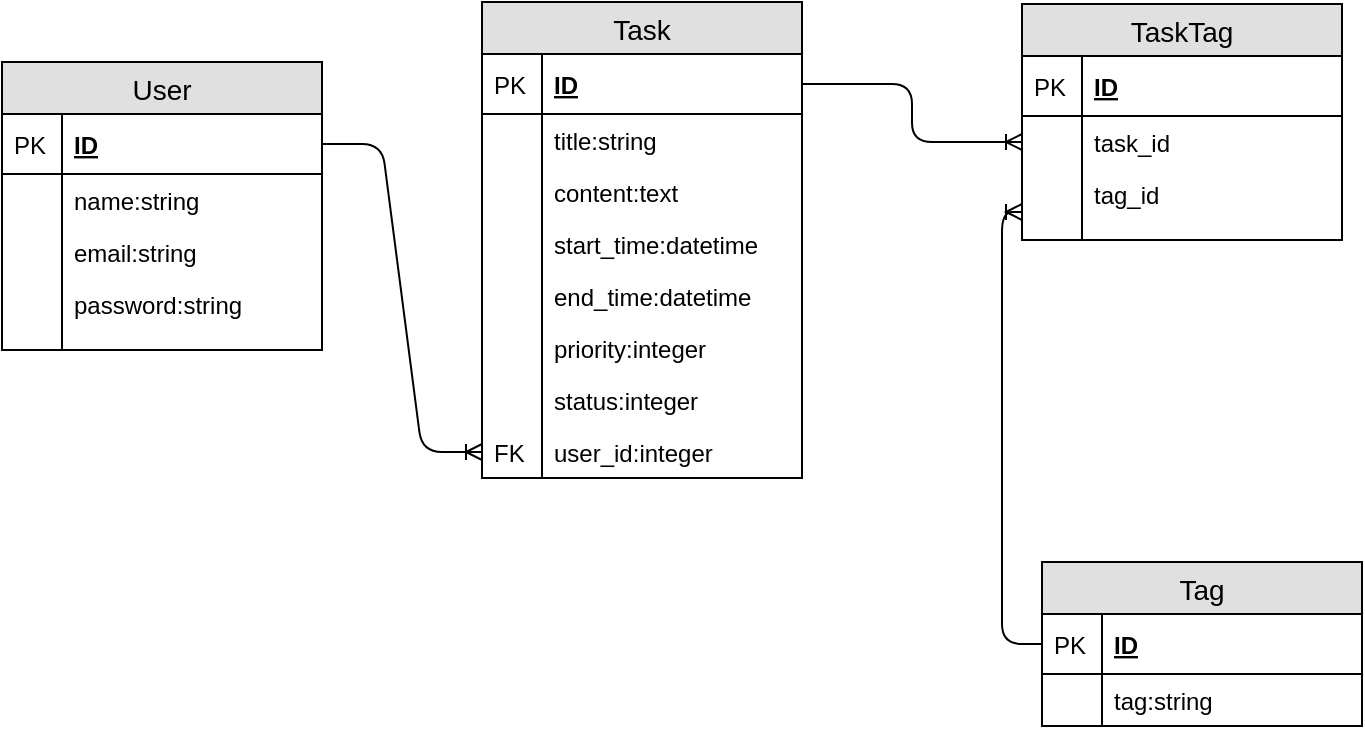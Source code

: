 <mxfile version="12.1.9" type="device" pages="1"><diagram id="aOVvzq5qp5eBj1iergTK" name="Page-1"><mxGraphModel dx="932" dy="599" grid="1" gridSize="10" guides="1" tooltips="1" connect="1" arrows="1" fold="1" page="1" pageScale="1" pageWidth="827" pageHeight="1169" math="0" shadow="0"><root><mxCell id="0"/><mxCell id="1" parent="0"/><mxCell id="_iZGZ4ScqNsXp43oCq3--1" value="User" style="swimlane;fontStyle=0;childLayout=stackLayout;horizontal=1;startSize=26;fillColor=#e0e0e0;horizontalStack=0;resizeParent=1;resizeParentMax=0;resizeLast=0;collapsible=1;marginBottom=0;swimlaneFillColor=#ffffff;align=center;fontSize=14;" vertex="1" parent="1"><mxGeometry x="20" y="90" width="160" height="144" as="geometry"/></mxCell><mxCell id="_iZGZ4ScqNsXp43oCq3--2" value="ID" style="shape=partialRectangle;top=0;left=0;right=0;bottom=1;align=left;verticalAlign=middle;fillColor=none;spacingLeft=34;spacingRight=4;overflow=hidden;rotatable=0;points=[[0,0.5],[1,0.5]];portConstraint=eastwest;dropTarget=0;fontStyle=5;fontSize=12;" vertex="1" parent="_iZGZ4ScqNsXp43oCq3--1"><mxGeometry y="26" width="160" height="30" as="geometry"/></mxCell><mxCell id="_iZGZ4ScqNsXp43oCq3--3" value="PK" style="shape=partialRectangle;top=0;left=0;bottom=0;fillColor=none;align=left;verticalAlign=middle;spacingLeft=4;spacingRight=4;overflow=hidden;rotatable=0;points=[];portConstraint=eastwest;part=1;fontSize=12;" vertex="1" connectable="0" parent="_iZGZ4ScqNsXp43oCq3--2"><mxGeometry width="30" height="30" as="geometry"/></mxCell><mxCell id="_iZGZ4ScqNsXp43oCq3--4" value="name:string" style="shape=partialRectangle;top=0;left=0;right=0;bottom=0;align=left;verticalAlign=top;fillColor=none;spacingLeft=34;spacingRight=4;overflow=hidden;rotatable=0;points=[[0,0.5],[1,0.5]];portConstraint=eastwest;dropTarget=0;fontSize=12;" vertex="1" parent="_iZGZ4ScqNsXp43oCq3--1"><mxGeometry y="56" width="160" height="26" as="geometry"/></mxCell><mxCell id="_iZGZ4ScqNsXp43oCq3--5" value="" style="shape=partialRectangle;top=0;left=0;bottom=0;fillColor=none;align=left;verticalAlign=top;spacingLeft=4;spacingRight=4;overflow=hidden;rotatable=0;points=[];portConstraint=eastwest;part=1;fontSize=12;" vertex="1" connectable="0" parent="_iZGZ4ScqNsXp43oCq3--4"><mxGeometry width="30" height="26" as="geometry"/></mxCell><mxCell id="_iZGZ4ScqNsXp43oCq3--6" value="email:string" style="shape=partialRectangle;top=0;left=0;right=0;bottom=0;align=left;verticalAlign=top;fillColor=none;spacingLeft=34;spacingRight=4;overflow=hidden;rotatable=0;points=[[0,0.5],[1,0.5]];portConstraint=eastwest;dropTarget=0;fontSize=12;" vertex="1" parent="_iZGZ4ScqNsXp43oCq3--1"><mxGeometry y="82" width="160" height="26" as="geometry"/></mxCell><mxCell id="_iZGZ4ScqNsXp43oCq3--7" value="" style="shape=partialRectangle;top=0;left=0;bottom=0;fillColor=none;align=left;verticalAlign=top;spacingLeft=4;spacingRight=4;overflow=hidden;rotatable=0;points=[];portConstraint=eastwest;part=1;fontSize=12;" vertex="1" connectable="0" parent="_iZGZ4ScqNsXp43oCq3--6"><mxGeometry width="30" height="26" as="geometry"/></mxCell><mxCell id="_iZGZ4ScqNsXp43oCq3--8" value="password:string" style="shape=partialRectangle;top=0;left=0;right=0;bottom=0;align=left;verticalAlign=top;fillColor=none;spacingLeft=34;spacingRight=4;overflow=hidden;rotatable=0;points=[[0,0.5],[1,0.5]];portConstraint=eastwest;dropTarget=0;fontSize=12;" vertex="1" parent="_iZGZ4ScqNsXp43oCq3--1"><mxGeometry y="108" width="160" height="26" as="geometry"/></mxCell><mxCell id="_iZGZ4ScqNsXp43oCq3--9" value="" style="shape=partialRectangle;top=0;left=0;bottom=0;fillColor=none;align=left;verticalAlign=top;spacingLeft=4;spacingRight=4;overflow=hidden;rotatable=0;points=[];portConstraint=eastwest;part=1;fontSize=12;" vertex="1" connectable="0" parent="_iZGZ4ScqNsXp43oCq3--8"><mxGeometry width="30" height="26" as="geometry"/></mxCell><mxCell id="_iZGZ4ScqNsXp43oCq3--10" value="" style="shape=partialRectangle;top=0;left=0;right=0;bottom=0;align=left;verticalAlign=top;fillColor=none;spacingLeft=34;spacingRight=4;overflow=hidden;rotatable=0;points=[[0,0.5],[1,0.5]];portConstraint=eastwest;dropTarget=0;fontSize=12;" vertex="1" parent="_iZGZ4ScqNsXp43oCq3--1"><mxGeometry y="134" width="160" height="10" as="geometry"/></mxCell><mxCell id="_iZGZ4ScqNsXp43oCq3--11" value="" style="shape=partialRectangle;top=0;left=0;bottom=0;fillColor=none;align=left;verticalAlign=top;spacingLeft=4;spacingRight=4;overflow=hidden;rotatable=0;points=[];portConstraint=eastwest;part=1;fontSize=12;" vertex="1" connectable="0" parent="_iZGZ4ScqNsXp43oCq3--10"><mxGeometry width="30" height="10" as="geometry"/></mxCell><mxCell id="_iZGZ4ScqNsXp43oCq3--12" value="Task" style="swimlane;fontStyle=0;childLayout=stackLayout;horizontal=1;startSize=26;fillColor=#e0e0e0;horizontalStack=0;resizeParent=1;resizeParentMax=0;resizeLast=0;collapsible=1;marginBottom=0;swimlaneFillColor=#ffffff;align=center;fontSize=14;" vertex="1" parent="1"><mxGeometry x="260" y="60" width="160" height="238" as="geometry"/></mxCell><mxCell id="_iZGZ4ScqNsXp43oCq3--13" value="ID" style="shape=partialRectangle;top=0;left=0;right=0;bottom=1;align=left;verticalAlign=middle;fillColor=none;spacingLeft=34;spacingRight=4;overflow=hidden;rotatable=0;points=[[0,0.5],[1,0.5]];portConstraint=eastwest;dropTarget=0;fontStyle=5;fontSize=12;" vertex="1" parent="_iZGZ4ScqNsXp43oCq3--12"><mxGeometry y="26" width="160" height="30" as="geometry"/></mxCell><mxCell id="_iZGZ4ScqNsXp43oCq3--14" value="PK" style="shape=partialRectangle;top=0;left=0;bottom=0;fillColor=none;align=left;verticalAlign=middle;spacingLeft=4;spacingRight=4;overflow=hidden;rotatable=0;points=[];portConstraint=eastwest;part=1;fontSize=12;" vertex="1" connectable="0" parent="_iZGZ4ScqNsXp43oCq3--13"><mxGeometry width="30" height="30" as="geometry"/></mxCell><mxCell id="_iZGZ4ScqNsXp43oCq3--15" value="title:string" style="shape=partialRectangle;top=0;left=0;right=0;bottom=0;align=left;verticalAlign=top;fillColor=none;spacingLeft=34;spacingRight=4;overflow=hidden;rotatable=0;points=[[0,0.5],[1,0.5]];portConstraint=eastwest;dropTarget=0;fontSize=12;" vertex="1" parent="_iZGZ4ScqNsXp43oCq3--12"><mxGeometry y="56" width="160" height="26" as="geometry"/></mxCell><mxCell id="_iZGZ4ScqNsXp43oCq3--16" value="" style="shape=partialRectangle;top=0;left=0;bottom=0;fillColor=none;align=left;verticalAlign=top;spacingLeft=4;spacingRight=4;overflow=hidden;rotatable=0;points=[];portConstraint=eastwest;part=1;fontSize=12;" vertex="1" connectable="0" parent="_iZGZ4ScqNsXp43oCq3--15"><mxGeometry width="30" height="26" as="geometry"/></mxCell><mxCell id="_iZGZ4ScqNsXp43oCq3--17" value="content:text" style="shape=partialRectangle;top=0;left=0;right=0;bottom=0;align=left;verticalAlign=top;fillColor=none;spacingLeft=34;spacingRight=4;overflow=hidden;rotatable=0;points=[[0,0.5],[1,0.5]];portConstraint=eastwest;dropTarget=0;fontSize=12;" vertex="1" parent="_iZGZ4ScqNsXp43oCq3--12"><mxGeometry y="82" width="160" height="26" as="geometry"/></mxCell><mxCell id="_iZGZ4ScqNsXp43oCq3--18" value="" style="shape=partialRectangle;top=0;left=0;bottom=0;fillColor=none;align=left;verticalAlign=top;spacingLeft=4;spacingRight=4;overflow=hidden;rotatable=0;points=[];portConstraint=eastwest;part=1;fontSize=12;" vertex="1" connectable="0" parent="_iZGZ4ScqNsXp43oCq3--17"><mxGeometry width="30" height="26" as="geometry"/></mxCell><mxCell id="_iZGZ4ScqNsXp43oCq3--19" value="start_time:datetime" style="shape=partialRectangle;top=0;left=0;right=0;bottom=0;align=left;verticalAlign=top;fillColor=none;spacingLeft=34;spacingRight=4;overflow=hidden;rotatable=0;points=[[0,0.5],[1,0.5]];portConstraint=eastwest;dropTarget=0;fontSize=12;" vertex="1" parent="_iZGZ4ScqNsXp43oCq3--12"><mxGeometry y="108" width="160" height="26" as="geometry"/></mxCell><mxCell id="_iZGZ4ScqNsXp43oCq3--20" value="" style="shape=partialRectangle;top=0;left=0;bottom=0;fillColor=none;align=left;verticalAlign=top;spacingLeft=4;spacingRight=4;overflow=hidden;rotatable=0;points=[];portConstraint=eastwest;part=1;fontSize=12;" vertex="1" connectable="0" parent="_iZGZ4ScqNsXp43oCq3--19"><mxGeometry width="30" height="26" as="geometry"/></mxCell><mxCell id="_iZGZ4ScqNsXp43oCq3--23" value="end_time:datetime" style="shape=partialRectangle;top=0;left=0;right=0;bottom=0;align=left;verticalAlign=top;fillColor=none;spacingLeft=34;spacingRight=4;overflow=hidden;rotatable=0;points=[[0,0.5],[1,0.5]];portConstraint=eastwest;dropTarget=0;fontSize=12;" vertex="1" parent="_iZGZ4ScqNsXp43oCq3--12"><mxGeometry y="134" width="160" height="26" as="geometry"/></mxCell><mxCell id="_iZGZ4ScqNsXp43oCq3--24" value="" style="shape=partialRectangle;top=0;left=0;bottom=0;fillColor=none;align=left;verticalAlign=top;spacingLeft=4;spacingRight=4;overflow=hidden;rotatable=0;points=[];portConstraint=eastwest;part=1;fontSize=12;" vertex="1" connectable="0" parent="_iZGZ4ScqNsXp43oCq3--23"><mxGeometry width="30" height="26" as="geometry"/></mxCell><mxCell id="_iZGZ4ScqNsXp43oCq3--25" value="priority:integer" style="shape=partialRectangle;top=0;left=0;right=0;bottom=0;align=left;verticalAlign=top;fillColor=none;spacingLeft=34;spacingRight=4;overflow=hidden;rotatable=0;points=[[0,0.5],[1,0.5]];portConstraint=eastwest;dropTarget=0;fontSize=12;" vertex="1" parent="_iZGZ4ScqNsXp43oCq3--12"><mxGeometry y="160" width="160" height="26" as="geometry"/></mxCell><mxCell id="_iZGZ4ScqNsXp43oCq3--26" value="" style="shape=partialRectangle;top=0;left=0;bottom=0;fillColor=none;align=left;verticalAlign=top;spacingLeft=4;spacingRight=4;overflow=hidden;rotatable=0;points=[];portConstraint=eastwest;part=1;fontSize=12;" vertex="1" connectable="0" parent="_iZGZ4ScqNsXp43oCq3--25"><mxGeometry width="30" height="26" as="geometry"/></mxCell><mxCell id="_iZGZ4ScqNsXp43oCq3--27" value="status:integer" style="shape=partialRectangle;top=0;left=0;right=0;bottom=0;align=left;verticalAlign=top;fillColor=none;spacingLeft=34;spacingRight=4;overflow=hidden;rotatable=0;points=[[0,0.5],[1,0.5]];portConstraint=eastwest;dropTarget=0;fontSize=12;" vertex="1" parent="_iZGZ4ScqNsXp43oCq3--12"><mxGeometry y="186" width="160" height="26" as="geometry"/></mxCell><mxCell id="_iZGZ4ScqNsXp43oCq3--28" value="" style="shape=partialRectangle;top=0;left=0;bottom=0;fillColor=none;align=left;verticalAlign=top;spacingLeft=4;spacingRight=4;overflow=hidden;rotatable=0;points=[];portConstraint=eastwest;part=1;fontSize=12;" vertex="1" connectable="0" parent="_iZGZ4ScqNsXp43oCq3--27"><mxGeometry width="30" height="26" as="geometry"/></mxCell><mxCell id="_iZGZ4ScqNsXp43oCq3--29" value="user_id:integer" style="shape=partialRectangle;top=0;left=0;right=0;bottom=0;align=left;verticalAlign=top;fillColor=none;spacingLeft=34;spacingRight=4;overflow=hidden;rotatable=0;points=[[0,0.5],[1,0.5]];portConstraint=eastwest;dropTarget=0;fontSize=12;" vertex="1" parent="_iZGZ4ScqNsXp43oCq3--12"><mxGeometry y="212" width="160" height="26" as="geometry"/></mxCell><mxCell id="_iZGZ4ScqNsXp43oCq3--30" value="FK" style="shape=partialRectangle;top=0;left=0;bottom=0;fillColor=none;align=left;verticalAlign=top;spacingLeft=4;spacingRight=4;overflow=hidden;rotatable=0;points=[];portConstraint=eastwest;part=1;fontSize=12;" vertex="1" connectable="0" parent="_iZGZ4ScqNsXp43oCq3--29"><mxGeometry width="30" height="26" as="geometry"/></mxCell><mxCell id="_iZGZ4ScqNsXp43oCq3--31" value="Tag" style="swimlane;fontStyle=0;childLayout=stackLayout;horizontal=1;startSize=26;fillColor=#e0e0e0;horizontalStack=0;resizeParent=1;resizeParentMax=0;resizeLast=0;collapsible=1;marginBottom=0;swimlaneFillColor=#ffffff;align=center;fontSize=14;" vertex="1" parent="1"><mxGeometry x="540" y="340" width="160" height="82" as="geometry"/></mxCell><mxCell id="_iZGZ4ScqNsXp43oCq3--32" value="ID" style="shape=partialRectangle;top=0;left=0;right=0;bottom=1;align=left;verticalAlign=middle;fillColor=none;spacingLeft=34;spacingRight=4;overflow=hidden;rotatable=0;points=[[0,0.5],[1,0.5]];portConstraint=eastwest;dropTarget=0;fontStyle=5;fontSize=12;" vertex="1" parent="_iZGZ4ScqNsXp43oCq3--31"><mxGeometry y="26" width="160" height="30" as="geometry"/></mxCell><mxCell id="_iZGZ4ScqNsXp43oCq3--33" value="PK" style="shape=partialRectangle;top=0;left=0;bottom=0;fillColor=none;align=left;verticalAlign=middle;spacingLeft=4;spacingRight=4;overflow=hidden;rotatable=0;points=[];portConstraint=eastwest;part=1;fontSize=12;" vertex="1" connectable="0" parent="_iZGZ4ScqNsXp43oCq3--32"><mxGeometry width="30" height="30" as="geometry"/></mxCell><mxCell id="_iZGZ4ScqNsXp43oCq3--34" value="tag:string" style="shape=partialRectangle;top=0;left=0;right=0;bottom=0;align=left;verticalAlign=top;fillColor=none;spacingLeft=34;spacingRight=4;overflow=hidden;rotatable=0;points=[[0,0.5],[1,0.5]];portConstraint=eastwest;dropTarget=0;fontSize=12;" vertex="1" parent="_iZGZ4ScqNsXp43oCq3--31"><mxGeometry y="56" width="160" height="26" as="geometry"/></mxCell><mxCell id="_iZGZ4ScqNsXp43oCq3--35" value="" style="shape=partialRectangle;top=0;left=0;bottom=0;fillColor=none;align=left;verticalAlign=top;spacingLeft=4;spacingRight=4;overflow=hidden;rotatable=0;points=[];portConstraint=eastwest;part=1;fontSize=12;" vertex="1" connectable="0" parent="_iZGZ4ScqNsXp43oCq3--34"><mxGeometry width="30" height="26" as="geometry"/></mxCell><mxCell id="_iZGZ4ScqNsXp43oCq3--49" value="TaskTag" style="swimlane;fontStyle=0;childLayout=stackLayout;horizontal=1;startSize=26;fillColor=#e0e0e0;horizontalStack=0;resizeParent=1;resizeParentMax=0;resizeLast=0;collapsible=1;marginBottom=0;swimlaneFillColor=#ffffff;align=center;fontSize=14;" vertex="1" parent="1"><mxGeometry x="530" y="61" width="160" height="118" as="geometry"/></mxCell><mxCell id="_iZGZ4ScqNsXp43oCq3--50" value="ID" style="shape=partialRectangle;top=0;left=0;right=0;bottom=1;align=left;verticalAlign=middle;fillColor=none;spacingLeft=34;spacingRight=4;overflow=hidden;rotatable=0;points=[[0,0.5],[1,0.5]];portConstraint=eastwest;dropTarget=0;fontStyle=5;fontSize=12;" vertex="1" parent="_iZGZ4ScqNsXp43oCq3--49"><mxGeometry y="26" width="160" height="30" as="geometry"/></mxCell><mxCell id="_iZGZ4ScqNsXp43oCq3--51" value="PK" style="shape=partialRectangle;top=0;left=0;bottom=0;fillColor=none;align=left;verticalAlign=middle;spacingLeft=4;spacingRight=4;overflow=hidden;rotatable=0;points=[];portConstraint=eastwest;part=1;fontSize=12;" vertex="1" connectable="0" parent="_iZGZ4ScqNsXp43oCq3--50"><mxGeometry width="30" height="30" as="geometry"/></mxCell><mxCell id="_iZGZ4ScqNsXp43oCq3--52" value="task_id" style="shape=partialRectangle;top=0;left=0;right=0;bottom=0;align=left;verticalAlign=top;fillColor=none;spacingLeft=34;spacingRight=4;overflow=hidden;rotatable=0;points=[[0,0.5],[1,0.5]];portConstraint=eastwest;dropTarget=0;fontSize=12;" vertex="1" parent="_iZGZ4ScqNsXp43oCq3--49"><mxGeometry y="56" width="160" height="26" as="geometry"/></mxCell><mxCell id="_iZGZ4ScqNsXp43oCq3--53" value="" style="shape=partialRectangle;top=0;left=0;bottom=0;fillColor=none;align=left;verticalAlign=top;spacingLeft=4;spacingRight=4;overflow=hidden;rotatable=0;points=[];portConstraint=eastwest;part=1;fontSize=12;" vertex="1" connectable="0" parent="_iZGZ4ScqNsXp43oCq3--52"><mxGeometry width="30" height="26" as="geometry"/></mxCell><mxCell id="_iZGZ4ScqNsXp43oCq3--54" value="tag_id" style="shape=partialRectangle;top=0;left=0;right=0;bottom=0;align=left;verticalAlign=top;fillColor=none;spacingLeft=34;spacingRight=4;overflow=hidden;rotatable=0;points=[[0,0.5],[1,0.5]];portConstraint=eastwest;dropTarget=0;fontSize=12;" vertex="1" parent="_iZGZ4ScqNsXp43oCq3--49"><mxGeometry y="82" width="160" height="26" as="geometry"/></mxCell><mxCell id="_iZGZ4ScqNsXp43oCq3--55" value="" style="shape=partialRectangle;top=0;left=0;bottom=0;fillColor=none;align=left;verticalAlign=top;spacingLeft=4;spacingRight=4;overflow=hidden;rotatable=0;points=[];portConstraint=eastwest;part=1;fontSize=12;" vertex="1" connectable="0" parent="_iZGZ4ScqNsXp43oCq3--54"><mxGeometry width="30" height="26" as="geometry"/></mxCell><mxCell id="_iZGZ4ScqNsXp43oCq3--58" value="" style="shape=partialRectangle;top=0;left=0;right=0;bottom=0;align=left;verticalAlign=top;fillColor=none;spacingLeft=34;spacingRight=4;overflow=hidden;rotatable=0;points=[[0,0.5],[1,0.5]];portConstraint=eastwest;dropTarget=0;fontSize=12;" vertex="1" parent="_iZGZ4ScqNsXp43oCq3--49"><mxGeometry y="108" width="160" height="10" as="geometry"/></mxCell><mxCell id="_iZGZ4ScqNsXp43oCq3--59" value="" style="shape=partialRectangle;top=0;left=0;bottom=0;fillColor=none;align=left;verticalAlign=top;spacingLeft=4;spacingRight=4;overflow=hidden;rotatable=0;points=[];portConstraint=eastwest;part=1;fontSize=12;" vertex="1" connectable="0" parent="_iZGZ4ScqNsXp43oCq3--58"><mxGeometry width="30" height="10" as="geometry"/></mxCell><mxCell id="_iZGZ4ScqNsXp43oCq3--60" value="" style="edgeStyle=entityRelationEdgeStyle;fontSize=12;html=1;endArrow=ERoneToMany;exitX=1;exitY=0.5;exitDx=0;exitDy=0;entryX=0;entryY=0.5;entryDx=0;entryDy=0;" edge="1" parent="1" source="_iZGZ4ScqNsXp43oCq3--2" target="_iZGZ4ScqNsXp43oCq3--29"><mxGeometry width="100" height="100" relative="1" as="geometry"><mxPoint x="313" y="210" as="sourcePoint"/><mxPoint x="413" y="110" as="targetPoint"/></mxGeometry></mxCell><mxCell id="_iZGZ4ScqNsXp43oCq3--63" value="" style="edgeStyle=orthogonalEdgeStyle;fontSize=12;html=1;endArrow=ERoneToMany;exitX=0;exitY=0.5;exitDx=0;exitDy=0;elbow=vertical;entryX=0;entryY=0.846;entryDx=0;entryDy=0;entryPerimeter=0;" edge="1" parent="1" source="_iZGZ4ScqNsXp43oCq3--32" target="_iZGZ4ScqNsXp43oCq3--54"><mxGeometry width="100" height="100" relative="1" as="geometry"><mxPoint x="430" y="250" as="sourcePoint"/><mxPoint x="530" y="150" as="targetPoint"/></mxGeometry></mxCell><mxCell id="_iZGZ4ScqNsXp43oCq3--64" value="" style="edgeStyle=orthogonalEdgeStyle;fontSize=12;html=1;endArrow=ERoneToMany;exitX=1;exitY=0.5;exitDx=0;exitDy=0;entryX=0;entryY=0.5;entryDx=0;entryDy=0;" edge="1" parent="1" source="_iZGZ4ScqNsXp43oCq3--13" target="_iZGZ4ScqNsXp43oCq3--52"><mxGeometry width="100" height="100" relative="1" as="geometry"><mxPoint x="420" y="140" as="sourcePoint"/><mxPoint x="520" y="40" as="targetPoint"/></mxGeometry></mxCell></root></mxGraphModel></diagram></mxfile>